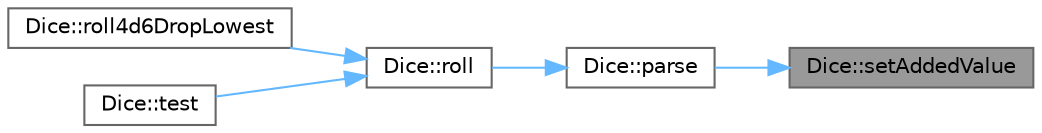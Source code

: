 digraph "Dice::setAddedValue"
{
 // LATEX_PDF_SIZE
  bgcolor="transparent";
  edge [fontname=Helvetica,fontsize=10,labelfontname=Helvetica,labelfontsize=10];
  node [fontname=Helvetica,fontsize=10,shape=box,height=0.2,width=0.4];
  rankdir="RL";
  Node1 [id="Node000001",label="Dice::setAddedValue",height=0.2,width=0.4,color="gray40", fillcolor="grey60", style="filled", fontcolor="black",tooltip="Set the added value attribute of the Dice object."];
  Node1 -> Node2 [id="edge1_Node000001_Node000002",dir="back",color="steelblue1",style="solid",tooltip=" "];
  Node2 [id="Node000002",label="Dice::parse",height=0.2,width=0.4,color="grey40", fillcolor="white", style="filled",URL="$class_dice.html#a1d910412a8de7e5dc92790193bb85cb6",tooltip="sets the number(x), kind(y) and addedValue of dice attributes based on the format xdy[+z] and checks ..."];
  Node2 -> Node3 [id="edge2_Node000002_Node000003",dir="back",color="steelblue1",style="solid",tooltip=" "];
  Node3 [id="Node000003",label="Dice::roll",height=0.2,width=0.4,color="grey40", fillcolor="white", style="filled",URL="$class_dice.html#aa09f1850d597777c08e67cd0d9305244",tooltip="rolls the Dice by parsing the passed rex string, and generating a random number based on it"];
  Node3 -> Node4 [id="edge3_Node000003_Node000004",dir="back",color="steelblue1",style="solid",tooltip=" "];
  Node4 [id="Node000004",label="Dice::roll4d6DropLowest",height=0.2,width=0.4,color="grey40", fillcolor="white", style="filled",URL="$class_dice.html#a593bcdb69288dcb35d967707cdf40ebd",tooltip="Roll 4d6."];
  Node3 -> Node5 [id="edge4_Node000003_Node000005",dir="back",color="steelblue1",style="solid",tooltip=" "];
  Node5 [id="Node000005",label="Dice::test",height=0.2,width=0.4,color="grey40", fillcolor="white", style="filled",URL="$class_dice.html#ac2f439b641b04804265b30c25fe2cc20",tooltip="test function for the Dice class"];
}
